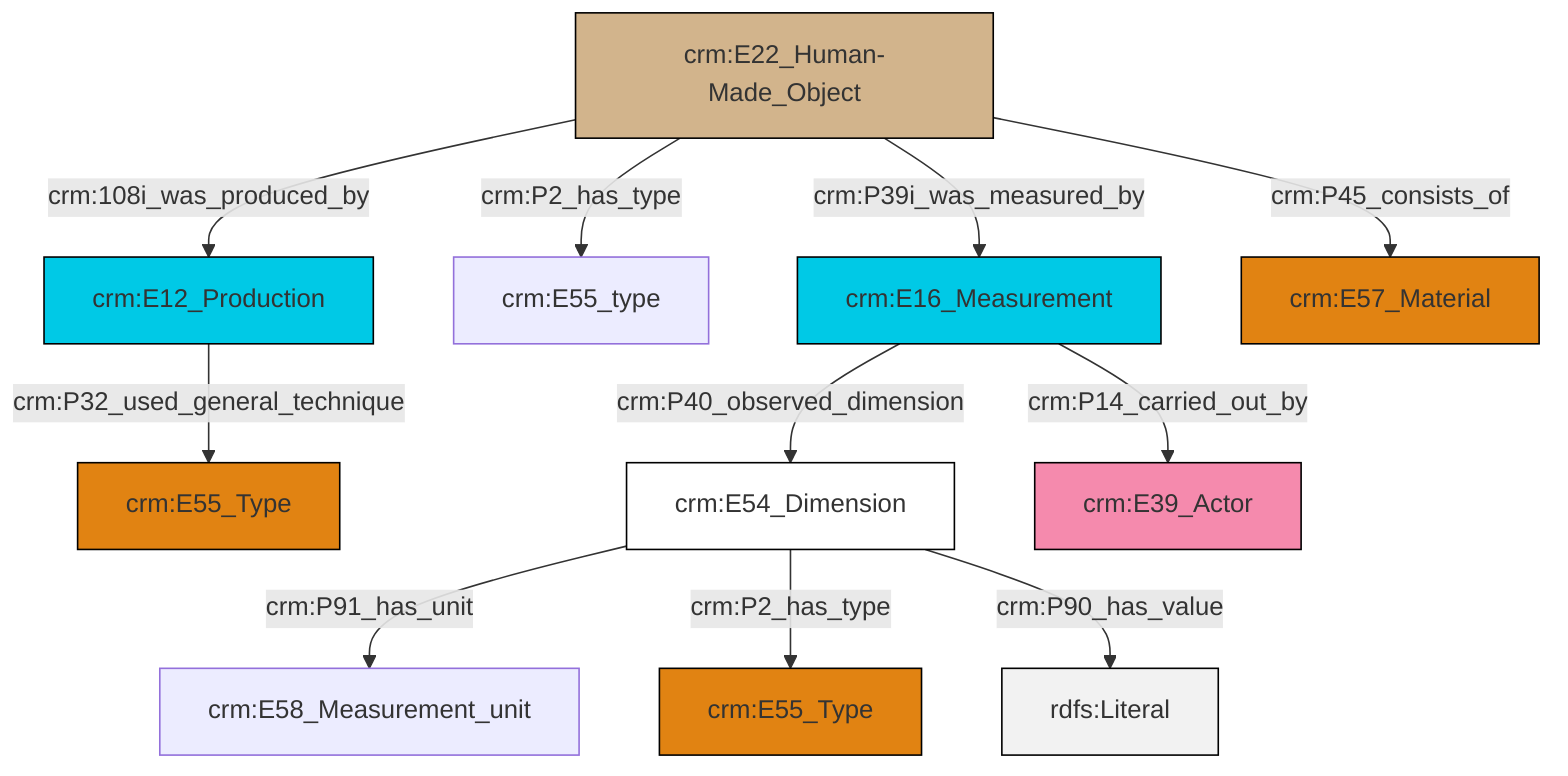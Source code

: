 graph TD
classDef Literal fill:#f2f2f2,stroke:#000000;
classDef CRM_Entity fill:#FFFFFF,stroke:#000000;
classDef Temporal_Entity fill:#00C9E6, stroke:#000000;
classDef Type fill:#E18312, stroke:#000000;
classDef Time-Span fill:#2C9C91, stroke:#000000;
classDef Appellation fill:#FFEB7F, stroke:#000000;
classDef Place fill:#008836, stroke:#000000;
classDef Persistent_Item fill:#B266B2, stroke:#000000;
classDef Conceptual_Object fill:#FFD700, stroke:#000000;
classDef Physical_Thing fill:#D2B48C, stroke:#000000;
classDef Actor fill:#f58aad, stroke:#000000;
classDef PC_Classes fill:#4ce600, stroke:#000000;
classDef Multi fill:#cccccc,stroke:#000000;

2["crm:E12_Production"]:::Temporal_Entity -->|crm:P32_used_general_technique| 3["crm:E55_Type"]:::Type
6["crm:E22_Human-Made_Object"]:::Physical_Thing -->|crm:108i_was_produced_by| 2["crm:E12_Production"]:::Temporal_Entity
7["crm:E54_Dimension"]:::CRM_Entity -->|crm:P91_has_unit| 4["crm:E58_Measurement_unit"]:::Default
6["crm:E22_Human-Made_Object"]:::Physical_Thing -->|crm:P2_has_type| 10["crm:E55_type"]:::Default
7["crm:E54_Dimension"]:::CRM_Entity -->|crm:P2_has_type| 0["crm:E55_Type"]:::Type
6["crm:E22_Human-Made_Object"]:::Physical_Thing -->|crm:P39i_was_measured_by| 11["crm:E16_Measurement"]:::Temporal_Entity
6["crm:E22_Human-Made_Object"]:::Physical_Thing -->|crm:P45_consists_of| 12["crm:E57_Material"]:::Type
7["crm:E54_Dimension"]:::CRM_Entity -->|crm:P90_has_value| 15[rdfs:Literal]:::Literal
11["crm:E16_Measurement"]:::Temporal_Entity -->|crm:P14_carried_out_by| 18["crm:E39_Actor"]:::Actor
11["crm:E16_Measurement"]:::Temporal_Entity -->|crm:P40_observed_dimension| 7["crm:E54_Dimension"]:::CRM_Entity